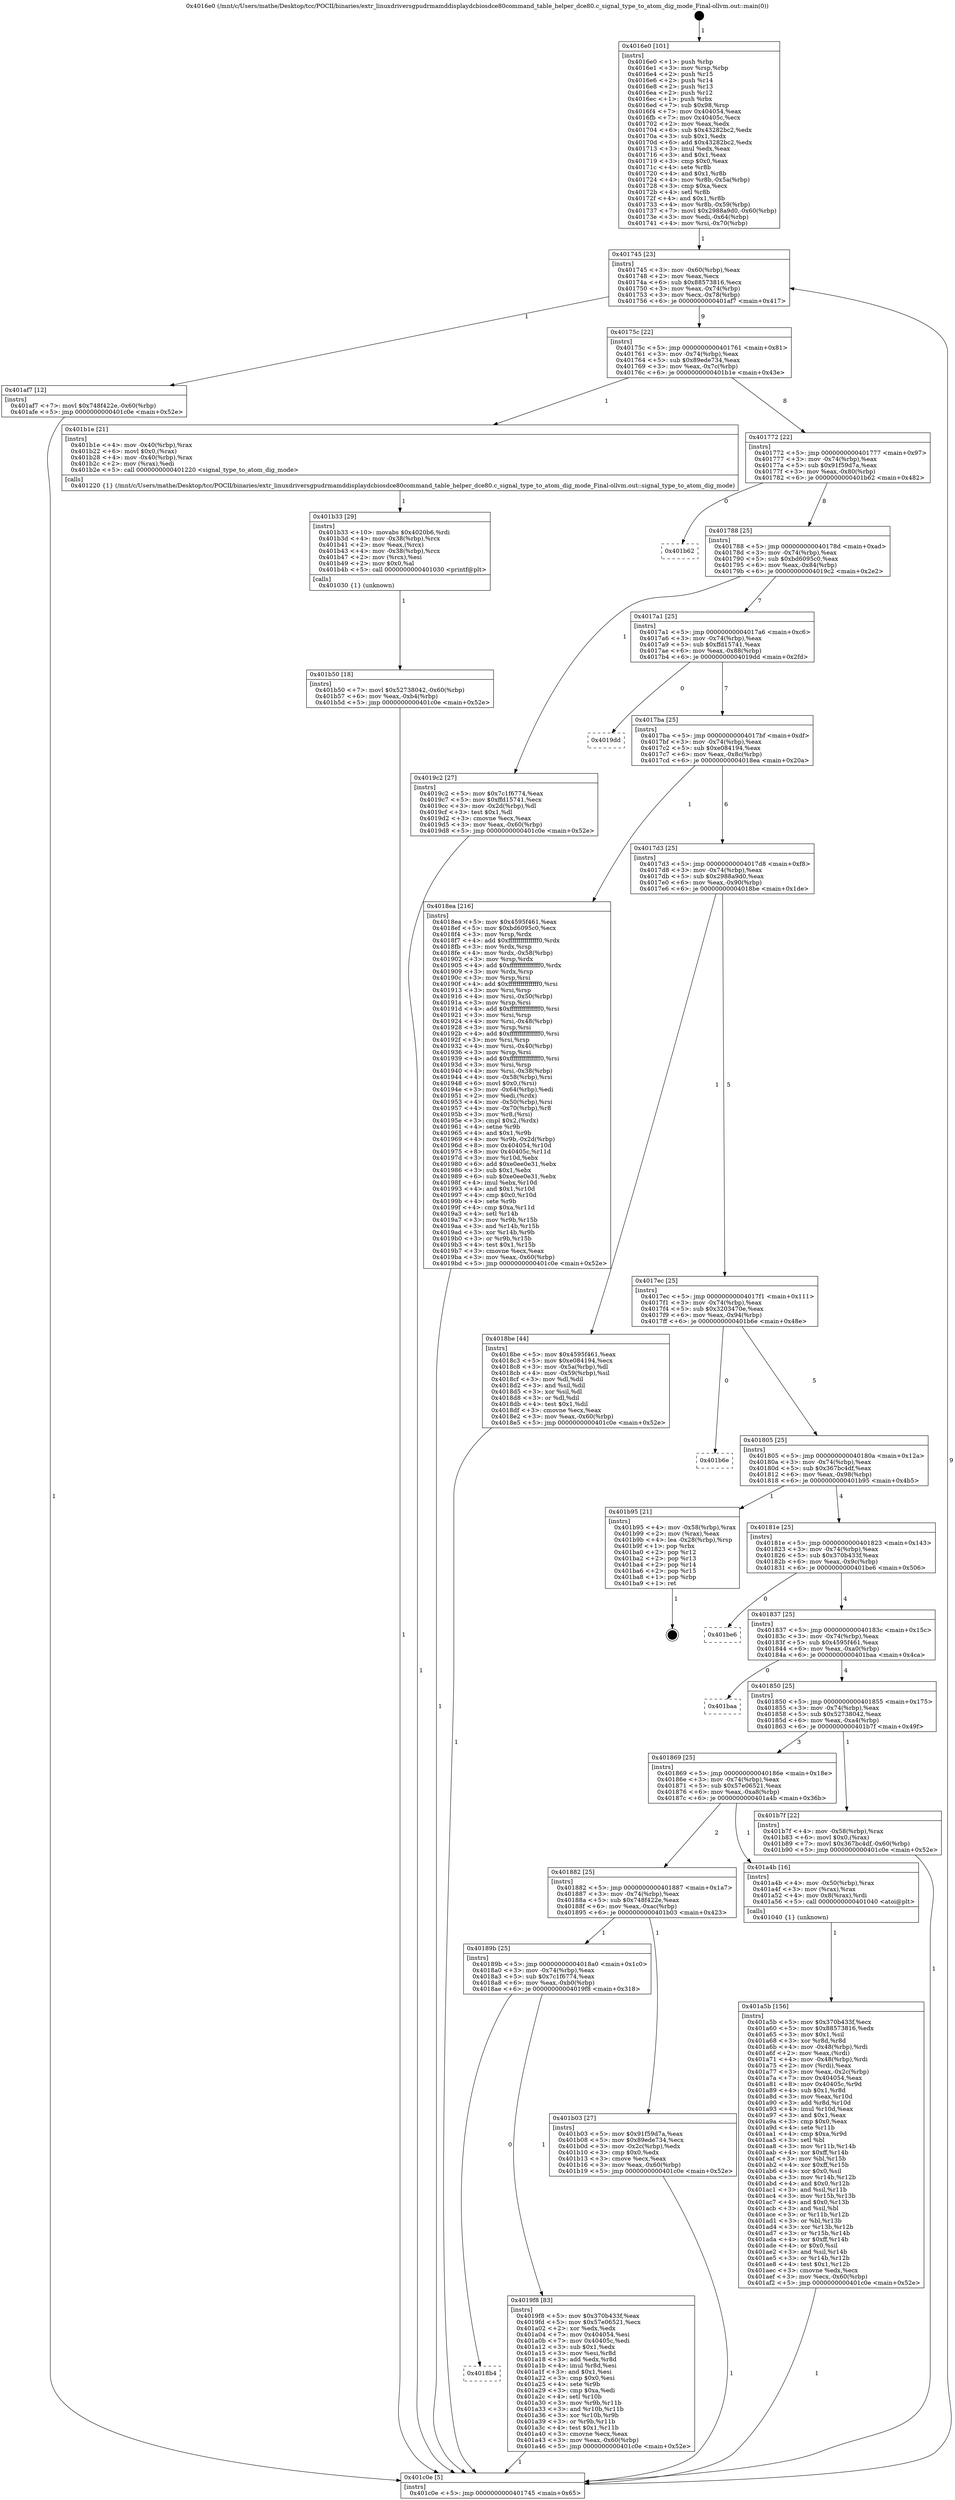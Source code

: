 digraph "0x4016e0" {
  label = "0x4016e0 (/mnt/c/Users/mathe/Desktop/tcc/POCII/binaries/extr_linuxdriversgpudrmamddisplaydcbiosdce80command_table_helper_dce80.c_signal_type_to_atom_dig_mode_Final-ollvm.out::main(0))"
  labelloc = "t"
  node[shape=record]

  Entry [label="",width=0.3,height=0.3,shape=circle,fillcolor=black,style=filled]
  "0x401745" [label="{
     0x401745 [23]\l
     | [instrs]\l
     &nbsp;&nbsp;0x401745 \<+3\>: mov -0x60(%rbp),%eax\l
     &nbsp;&nbsp;0x401748 \<+2\>: mov %eax,%ecx\l
     &nbsp;&nbsp;0x40174a \<+6\>: sub $0x88573816,%ecx\l
     &nbsp;&nbsp;0x401750 \<+3\>: mov %eax,-0x74(%rbp)\l
     &nbsp;&nbsp;0x401753 \<+3\>: mov %ecx,-0x78(%rbp)\l
     &nbsp;&nbsp;0x401756 \<+6\>: je 0000000000401af7 \<main+0x417\>\l
  }"]
  "0x401af7" [label="{
     0x401af7 [12]\l
     | [instrs]\l
     &nbsp;&nbsp;0x401af7 \<+7\>: movl $0x748f422e,-0x60(%rbp)\l
     &nbsp;&nbsp;0x401afe \<+5\>: jmp 0000000000401c0e \<main+0x52e\>\l
  }"]
  "0x40175c" [label="{
     0x40175c [22]\l
     | [instrs]\l
     &nbsp;&nbsp;0x40175c \<+5\>: jmp 0000000000401761 \<main+0x81\>\l
     &nbsp;&nbsp;0x401761 \<+3\>: mov -0x74(%rbp),%eax\l
     &nbsp;&nbsp;0x401764 \<+5\>: sub $0x89ede734,%eax\l
     &nbsp;&nbsp;0x401769 \<+3\>: mov %eax,-0x7c(%rbp)\l
     &nbsp;&nbsp;0x40176c \<+6\>: je 0000000000401b1e \<main+0x43e\>\l
  }"]
  Exit [label="",width=0.3,height=0.3,shape=circle,fillcolor=black,style=filled,peripheries=2]
  "0x401b1e" [label="{
     0x401b1e [21]\l
     | [instrs]\l
     &nbsp;&nbsp;0x401b1e \<+4\>: mov -0x40(%rbp),%rax\l
     &nbsp;&nbsp;0x401b22 \<+6\>: movl $0x0,(%rax)\l
     &nbsp;&nbsp;0x401b28 \<+4\>: mov -0x40(%rbp),%rax\l
     &nbsp;&nbsp;0x401b2c \<+2\>: mov (%rax),%edi\l
     &nbsp;&nbsp;0x401b2e \<+5\>: call 0000000000401220 \<signal_type_to_atom_dig_mode\>\l
     | [calls]\l
     &nbsp;&nbsp;0x401220 \{1\} (/mnt/c/Users/mathe/Desktop/tcc/POCII/binaries/extr_linuxdriversgpudrmamddisplaydcbiosdce80command_table_helper_dce80.c_signal_type_to_atom_dig_mode_Final-ollvm.out::signal_type_to_atom_dig_mode)\l
  }"]
  "0x401772" [label="{
     0x401772 [22]\l
     | [instrs]\l
     &nbsp;&nbsp;0x401772 \<+5\>: jmp 0000000000401777 \<main+0x97\>\l
     &nbsp;&nbsp;0x401777 \<+3\>: mov -0x74(%rbp),%eax\l
     &nbsp;&nbsp;0x40177a \<+5\>: sub $0x91f59d7a,%eax\l
     &nbsp;&nbsp;0x40177f \<+3\>: mov %eax,-0x80(%rbp)\l
     &nbsp;&nbsp;0x401782 \<+6\>: je 0000000000401b62 \<main+0x482\>\l
  }"]
  "0x401b50" [label="{
     0x401b50 [18]\l
     | [instrs]\l
     &nbsp;&nbsp;0x401b50 \<+7\>: movl $0x52738042,-0x60(%rbp)\l
     &nbsp;&nbsp;0x401b57 \<+6\>: mov %eax,-0xb4(%rbp)\l
     &nbsp;&nbsp;0x401b5d \<+5\>: jmp 0000000000401c0e \<main+0x52e\>\l
  }"]
  "0x401b62" [label="{
     0x401b62\l
  }", style=dashed]
  "0x401788" [label="{
     0x401788 [25]\l
     | [instrs]\l
     &nbsp;&nbsp;0x401788 \<+5\>: jmp 000000000040178d \<main+0xad\>\l
     &nbsp;&nbsp;0x40178d \<+3\>: mov -0x74(%rbp),%eax\l
     &nbsp;&nbsp;0x401790 \<+5\>: sub $0xbd6095c0,%eax\l
     &nbsp;&nbsp;0x401795 \<+6\>: mov %eax,-0x84(%rbp)\l
     &nbsp;&nbsp;0x40179b \<+6\>: je 00000000004019c2 \<main+0x2e2\>\l
  }"]
  "0x401b33" [label="{
     0x401b33 [29]\l
     | [instrs]\l
     &nbsp;&nbsp;0x401b33 \<+10\>: movabs $0x4020b6,%rdi\l
     &nbsp;&nbsp;0x401b3d \<+4\>: mov -0x38(%rbp),%rcx\l
     &nbsp;&nbsp;0x401b41 \<+2\>: mov %eax,(%rcx)\l
     &nbsp;&nbsp;0x401b43 \<+4\>: mov -0x38(%rbp),%rcx\l
     &nbsp;&nbsp;0x401b47 \<+2\>: mov (%rcx),%esi\l
     &nbsp;&nbsp;0x401b49 \<+2\>: mov $0x0,%al\l
     &nbsp;&nbsp;0x401b4b \<+5\>: call 0000000000401030 \<printf@plt\>\l
     | [calls]\l
     &nbsp;&nbsp;0x401030 \{1\} (unknown)\l
  }"]
  "0x4019c2" [label="{
     0x4019c2 [27]\l
     | [instrs]\l
     &nbsp;&nbsp;0x4019c2 \<+5\>: mov $0x7c1f6774,%eax\l
     &nbsp;&nbsp;0x4019c7 \<+5\>: mov $0xffd15741,%ecx\l
     &nbsp;&nbsp;0x4019cc \<+3\>: mov -0x2d(%rbp),%dl\l
     &nbsp;&nbsp;0x4019cf \<+3\>: test $0x1,%dl\l
     &nbsp;&nbsp;0x4019d2 \<+3\>: cmovne %ecx,%eax\l
     &nbsp;&nbsp;0x4019d5 \<+3\>: mov %eax,-0x60(%rbp)\l
     &nbsp;&nbsp;0x4019d8 \<+5\>: jmp 0000000000401c0e \<main+0x52e\>\l
  }"]
  "0x4017a1" [label="{
     0x4017a1 [25]\l
     | [instrs]\l
     &nbsp;&nbsp;0x4017a1 \<+5\>: jmp 00000000004017a6 \<main+0xc6\>\l
     &nbsp;&nbsp;0x4017a6 \<+3\>: mov -0x74(%rbp),%eax\l
     &nbsp;&nbsp;0x4017a9 \<+5\>: sub $0xffd15741,%eax\l
     &nbsp;&nbsp;0x4017ae \<+6\>: mov %eax,-0x88(%rbp)\l
     &nbsp;&nbsp;0x4017b4 \<+6\>: je 00000000004019dd \<main+0x2fd\>\l
  }"]
  "0x401a5b" [label="{
     0x401a5b [156]\l
     | [instrs]\l
     &nbsp;&nbsp;0x401a5b \<+5\>: mov $0x370b433f,%ecx\l
     &nbsp;&nbsp;0x401a60 \<+5\>: mov $0x88573816,%edx\l
     &nbsp;&nbsp;0x401a65 \<+3\>: mov $0x1,%sil\l
     &nbsp;&nbsp;0x401a68 \<+3\>: xor %r8d,%r8d\l
     &nbsp;&nbsp;0x401a6b \<+4\>: mov -0x48(%rbp),%rdi\l
     &nbsp;&nbsp;0x401a6f \<+2\>: mov %eax,(%rdi)\l
     &nbsp;&nbsp;0x401a71 \<+4\>: mov -0x48(%rbp),%rdi\l
     &nbsp;&nbsp;0x401a75 \<+2\>: mov (%rdi),%eax\l
     &nbsp;&nbsp;0x401a77 \<+3\>: mov %eax,-0x2c(%rbp)\l
     &nbsp;&nbsp;0x401a7a \<+7\>: mov 0x404054,%eax\l
     &nbsp;&nbsp;0x401a81 \<+8\>: mov 0x40405c,%r9d\l
     &nbsp;&nbsp;0x401a89 \<+4\>: sub $0x1,%r8d\l
     &nbsp;&nbsp;0x401a8d \<+3\>: mov %eax,%r10d\l
     &nbsp;&nbsp;0x401a90 \<+3\>: add %r8d,%r10d\l
     &nbsp;&nbsp;0x401a93 \<+4\>: imul %r10d,%eax\l
     &nbsp;&nbsp;0x401a97 \<+3\>: and $0x1,%eax\l
     &nbsp;&nbsp;0x401a9a \<+3\>: cmp $0x0,%eax\l
     &nbsp;&nbsp;0x401a9d \<+4\>: sete %r11b\l
     &nbsp;&nbsp;0x401aa1 \<+4\>: cmp $0xa,%r9d\l
     &nbsp;&nbsp;0x401aa5 \<+3\>: setl %bl\l
     &nbsp;&nbsp;0x401aa8 \<+3\>: mov %r11b,%r14b\l
     &nbsp;&nbsp;0x401aab \<+4\>: xor $0xff,%r14b\l
     &nbsp;&nbsp;0x401aaf \<+3\>: mov %bl,%r15b\l
     &nbsp;&nbsp;0x401ab2 \<+4\>: xor $0xff,%r15b\l
     &nbsp;&nbsp;0x401ab6 \<+4\>: xor $0x0,%sil\l
     &nbsp;&nbsp;0x401aba \<+3\>: mov %r14b,%r12b\l
     &nbsp;&nbsp;0x401abd \<+4\>: and $0x0,%r12b\l
     &nbsp;&nbsp;0x401ac1 \<+3\>: and %sil,%r11b\l
     &nbsp;&nbsp;0x401ac4 \<+3\>: mov %r15b,%r13b\l
     &nbsp;&nbsp;0x401ac7 \<+4\>: and $0x0,%r13b\l
     &nbsp;&nbsp;0x401acb \<+3\>: and %sil,%bl\l
     &nbsp;&nbsp;0x401ace \<+3\>: or %r11b,%r12b\l
     &nbsp;&nbsp;0x401ad1 \<+3\>: or %bl,%r13b\l
     &nbsp;&nbsp;0x401ad4 \<+3\>: xor %r13b,%r12b\l
     &nbsp;&nbsp;0x401ad7 \<+3\>: or %r15b,%r14b\l
     &nbsp;&nbsp;0x401ada \<+4\>: xor $0xff,%r14b\l
     &nbsp;&nbsp;0x401ade \<+4\>: or $0x0,%sil\l
     &nbsp;&nbsp;0x401ae2 \<+3\>: and %sil,%r14b\l
     &nbsp;&nbsp;0x401ae5 \<+3\>: or %r14b,%r12b\l
     &nbsp;&nbsp;0x401ae8 \<+4\>: test $0x1,%r12b\l
     &nbsp;&nbsp;0x401aec \<+3\>: cmovne %edx,%ecx\l
     &nbsp;&nbsp;0x401aef \<+3\>: mov %ecx,-0x60(%rbp)\l
     &nbsp;&nbsp;0x401af2 \<+5\>: jmp 0000000000401c0e \<main+0x52e\>\l
  }"]
  "0x4019dd" [label="{
     0x4019dd\l
  }", style=dashed]
  "0x4017ba" [label="{
     0x4017ba [25]\l
     | [instrs]\l
     &nbsp;&nbsp;0x4017ba \<+5\>: jmp 00000000004017bf \<main+0xdf\>\l
     &nbsp;&nbsp;0x4017bf \<+3\>: mov -0x74(%rbp),%eax\l
     &nbsp;&nbsp;0x4017c2 \<+5\>: sub $0xe084194,%eax\l
     &nbsp;&nbsp;0x4017c7 \<+6\>: mov %eax,-0x8c(%rbp)\l
     &nbsp;&nbsp;0x4017cd \<+6\>: je 00000000004018ea \<main+0x20a\>\l
  }"]
  "0x4018b4" [label="{
     0x4018b4\l
  }", style=dashed]
  "0x4018ea" [label="{
     0x4018ea [216]\l
     | [instrs]\l
     &nbsp;&nbsp;0x4018ea \<+5\>: mov $0x4595f461,%eax\l
     &nbsp;&nbsp;0x4018ef \<+5\>: mov $0xbd6095c0,%ecx\l
     &nbsp;&nbsp;0x4018f4 \<+3\>: mov %rsp,%rdx\l
     &nbsp;&nbsp;0x4018f7 \<+4\>: add $0xfffffffffffffff0,%rdx\l
     &nbsp;&nbsp;0x4018fb \<+3\>: mov %rdx,%rsp\l
     &nbsp;&nbsp;0x4018fe \<+4\>: mov %rdx,-0x58(%rbp)\l
     &nbsp;&nbsp;0x401902 \<+3\>: mov %rsp,%rdx\l
     &nbsp;&nbsp;0x401905 \<+4\>: add $0xfffffffffffffff0,%rdx\l
     &nbsp;&nbsp;0x401909 \<+3\>: mov %rdx,%rsp\l
     &nbsp;&nbsp;0x40190c \<+3\>: mov %rsp,%rsi\l
     &nbsp;&nbsp;0x40190f \<+4\>: add $0xfffffffffffffff0,%rsi\l
     &nbsp;&nbsp;0x401913 \<+3\>: mov %rsi,%rsp\l
     &nbsp;&nbsp;0x401916 \<+4\>: mov %rsi,-0x50(%rbp)\l
     &nbsp;&nbsp;0x40191a \<+3\>: mov %rsp,%rsi\l
     &nbsp;&nbsp;0x40191d \<+4\>: add $0xfffffffffffffff0,%rsi\l
     &nbsp;&nbsp;0x401921 \<+3\>: mov %rsi,%rsp\l
     &nbsp;&nbsp;0x401924 \<+4\>: mov %rsi,-0x48(%rbp)\l
     &nbsp;&nbsp;0x401928 \<+3\>: mov %rsp,%rsi\l
     &nbsp;&nbsp;0x40192b \<+4\>: add $0xfffffffffffffff0,%rsi\l
     &nbsp;&nbsp;0x40192f \<+3\>: mov %rsi,%rsp\l
     &nbsp;&nbsp;0x401932 \<+4\>: mov %rsi,-0x40(%rbp)\l
     &nbsp;&nbsp;0x401936 \<+3\>: mov %rsp,%rsi\l
     &nbsp;&nbsp;0x401939 \<+4\>: add $0xfffffffffffffff0,%rsi\l
     &nbsp;&nbsp;0x40193d \<+3\>: mov %rsi,%rsp\l
     &nbsp;&nbsp;0x401940 \<+4\>: mov %rsi,-0x38(%rbp)\l
     &nbsp;&nbsp;0x401944 \<+4\>: mov -0x58(%rbp),%rsi\l
     &nbsp;&nbsp;0x401948 \<+6\>: movl $0x0,(%rsi)\l
     &nbsp;&nbsp;0x40194e \<+3\>: mov -0x64(%rbp),%edi\l
     &nbsp;&nbsp;0x401951 \<+2\>: mov %edi,(%rdx)\l
     &nbsp;&nbsp;0x401953 \<+4\>: mov -0x50(%rbp),%rsi\l
     &nbsp;&nbsp;0x401957 \<+4\>: mov -0x70(%rbp),%r8\l
     &nbsp;&nbsp;0x40195b \<+3\>: mov %r8,(%rsi)\l
     &nbsp;&nbsp;0x40195e \<+3\>: cmpl $0x2,(%rdx)\l
     &nbsp;&nbsp;0x401961 \<+4\>: setne %r9b\l
     &nbsp;&nbsp;0x401965 \<+4\>: and $0x1,%r9b\l
     &nbsp;&nbsp;0x401969 \<+4\>: mov %r9b,-0x2d(%rbp)\l
     &nbsp;&nbsp;0x40196d \<+8\>: mov 0x404054,%r10d\l
     &nbsp;&nbsp;0x401975 \<+8\>: mov 0x40405c,%r11d\l
     &nbsp;&nbsp;0x40197d \<+3\>: mov %r10d,%ebx\l
     &nbsp;&nbsp;0x401980 \<+6\>: add $0xe0ee0e31,%ebx\l
     &nbsp;&nbsp;0x401986 \<+3\>: sub $0x1,%ebx\l
     &nbsp;&nbsp;0x401989 \<+6\>: sub $0xe0ee0e31,%ebx\l
     &nbsp;&nbsp;0x40198f \<+4\>: imul %ebx,%r10d\l
     &nbsp;&nbsp;0x401993 \<+4\>: and $0x1,%r10d\l
     &nbsp;&nbsp;0x401997 \<+4\>: cmp $0x0,%r10d\l
     &nbsp;&nbsp;0x40199b \<+4\>: sete %r9b\l
     &nbsp;&nbsp;0x40199f \<+4\>: cmp $0xa,%r11d\l
     &nbsp;&nbsp;0x4019a3 \<+4\>: setl %r14b\l
     &nbsp;&nbsp;0x4019a7 \<+3\>: mov %r9b,%r15b\l
     &nbsp;&nbsp;0x4019aa \<+3\>: and %r14b,%r15b\l
     &nbsp;&nbsp;0x4019ad \<+3\>: xor %r14b,%r9b\l
     &nbsp;&nbsp;0x4019b0 \<+3\>: or %r9b,%r15b\l
     &nbsp;&nbsp;0x4019b3 \<+4\>: test $0x1,%r15b\l
     &nbsp;&nbsp;0x4019b7 \<+3\>: cmovne %ecx,%eax\l
     &nbsp;&nbsp;0x4019ba \<+3\>: mov %eax,-0x60(%rbp)\l
     &nbsp;&nbsp;0x4019bd \<+5\>: jmp 0000000000401c0e \<main+0x52e\>\l
  }"]
  "0x4017d3" [label="{
     0x4017d3 [25]\l
     | [instrs]\l
     &nbsp;&nbsp;0x4017d3 \<+5\>: jmp 00000000004017d8 \<main+0xf8\>\l
     &nbsp;&nbsp;0x4017d8 \<+3\>: mov -0x74(%rbp),%eax\l
     &nbsp;&nbsp;0x4017db \<+5\>: sub $0x2988a9d0,%eax\l
     &nbsp;&nbsp;0x4017e0 \<+6\>: mov %eax,-0x90(%rbp)\l
     &nbsp;&nbsp;0x4017e6 \<+6\>: je 00000000004018be \<main+0x1de\>\l
  }"]
  "0x4019f8" [label="{
     0x4019f8 [83]\l
     | [instrs]\l
     &nbsp;&nbsp;0x4019f8 \<+5\>: mov $0x370b433f,%eax\l
     &nbsp;&nbsp;0x4019fd \<+5\>: mov $0x57e06521,%ecx\l
     &nbsp;&nbsp;0x401a02 \<+2\>: xor %edx,%edx\l
     &nbsp;&nbsp;0x401a04 \<+7\>: mov 0x404054,%esi\l
     &nbsp;&nbsp;0x401a0b \<+7\>: mov 0x40405c,%edi\l
     &nbsp;&nbsp;0x401a12 \<+3\>: sub $0x1,%edx\l
     &nbsp;&nbsp;0x401a15 \<+3\>: mov %esi,%r8d\l
     &nbsp;&nbsp;0x401a18 \<+3\>: add %edx,%r8d\l
     &nbsp;&nbsp;0x401a1b \<+4\>: imul %r8d,%esi\l
     &nbsp;&nbsp;0x401a1f \<+3\>: and $0x1,%esi\l
     &nbsp;&nbsp;0x401a22 \<+3\>: cmp $0x0,%esi\l
     &nbsp;&nbsp;0x401a25 \<+4\>: sete %r9b\l
     &nbsp;&nbsp;0x401a29 \<+3\>: cmp $0xa,%edi\l
     &nbsp;&nbsp;0x401a2c \<+4\>: setl %r10b\l
     &nbsp;&nbsp;0x401a30 \<+3\>: mov %r9b,%r11b\l
     &nbsp;&nbsp;0x401a33 \<+3\>: and %r10b,%r11b\l
     &nbsp;&nbsp;0x401a36 \<+3\>: xor %r10b,%r9b\l
     &nbsp;&nbsp;0x401a39 \<+3\>: or %r9b,%r11b\l
     &nbsp;&nbsp;0x401a3c \<+4\>: test $0x1,%r11b\l
     &nbsp;&nbsp;0x401a40 \<+3\>: cmovne %ecx,%eax\l
     &nbsp;&nbsp;0x401a43 \<+3\>: mov %eax,-0x60(%rbp)\l
     &nbsp;&nbsp;0x401a46 \<+5\>: jmp 0000000000401c0e \<main+0x52e\>\l
  }"]
  "0x4018be" [label="{
     0x4018be [44]\l
     | [instrs]\l
     &nbsp;&nbsp;0x4018be \<+5\>: mov $0x4595f461,%eax\l
     &nbsp;&nbsp;0x4018c3 \<+5\>: mov $0xe084194,%ecx\l
     &nbsp;&nbsp;0x4018c8 \<+3\>: mov -0x5a(%rbp),%dl\l
     &nbsp;&nbsp;0x4018cb \<+4\>: mov -0x59(%rbp),%sil\l
     &nbsp;&nbsp;0x4018cf \<+3\>: mov %dl,%dil\l
     &nbsp;&nbsp;0x4018d2 \<+3\>: and %sil,%dil\l
     &nbsp;&nbsp;0x4018d5 \<+3\>: xor %sil,%dl\l
     &nbsp;&nbsp;0x4018d8 \<+3\>: or %dl,%dil\l
     &nbsp;&nbsp;0x4018db \<+4\>: test $0x1,%dil\l
     &nbsp;&nbsp;0x4018df \<+3\>: cmovne %ecx,%eax\l
     &nbsp;&nbsp;0x4018e2 \<+3\>: mov %eax,-0x60(%rbp)\l
     &nbsp;&nbsp;0x4018e5 \<+5\>: jmp 0000000000401c0e \<main+0x52e\>\l
  }"]
  "0x4017ec" [label="{
     0x4017ec [25]\l
     | [instrs]\l
     &nbsp;&nbsp;0x4017ec \<+5\>: jmp 00000000004017f1 \<main+0x111\>\l
     &nbsp;&nbsp;0x4017f1 \<+3\>: mov -0x74(%rbp),%eax\l
     &nbsp;&nbsp;0x4017f4 \<+5\>: sub $0x3203470e,%eax\l
     &nbsp;&nbsp;0x4017f9 \<+6\>: mov %eax,-0x94(%rbp)\l
     &nbsp;&nbsp;0x4017ff \<+6\>: je 0000000000401b6e \<main+0x48e\>\l
  }"]
  "0x401c0e" [label="{
     0x401c0e [5]\l
     | [instrs]\l
     &nbsp;&nbsp;0x401c0e \<+5\>: jmp 0000000000401745 \<main+0x65\>\l
  }"]
  "0x4016e0" [label="{
     0x4016e0 [101]\l
     | [instrs]\l
     &nbsp;&nbsp;0x4016e0 \<+1\>: push %rbp\l
     &nbsp;&nbsp;0x4016e1 \<+3\>: mov %rsp,%rbp\l
     &nbsp;&nbsp;0x4016e4 \<+2\>: push %r15\l
     &nbsp;&nbsp;0x4016e6 \<+2\>: push %r14\l
     &nbsp;&nbsp;0x4016e8 \<+2\>: push %r13\l
     &nbsp;&nbsp;0x4016ea \<+2\>: push %r12\l
     &nbsp;&nbsp;0x4016ec \<+1\>: push %rbx\l
     &nbsp;&nbsp;0x4016ed \<+7\>: sub $0x98,%rsp\l
     &nbsp;&nbsp;0x4016f4 \<+7\>: mov 0x404054,%eax\l
     &nbsp;&nbsp;0x4016fb \<+7\>: mov 0x40405c,%ecx\l
     &nbsp;&nbsp;0x401702 \<+2\>: mov %eax,%edx\l
     &nbsp;&nbsp;0x401704 \<+6\>: sub $0x43282bc2,%edx\l
     &nbsp;&nbsp;0x40170a \<+3\>: sub $0x1,%edx\l
     &nbsp;&nbsp;0x40170d \<+6\>: add $0x43282bc2,%edx\l
     &nbsp;&nbsp;0x401713 \<+3\>: imul %edx,%eax\l
     &nbsp;&nbsp;0x401716 \<+3\>: and $0x1,%eax\l
     &nbsp;&nbsp;0x401719 \<+3\>: cmp $0x0,%eax\l
     &nbsp;&nbsp;0x40171c \<+4\>: sete %r8b\l
     &nbsp;&nbsp;0x401720 \<+4\>: and $0x1,%r8b\l
     &nbsp;&nbsp;0x401724 \<+4\>: mov %r8b,-0x5a(%rbp)\l
     &nbsp;&nbsp;0x401728 \<+3\>: cmp $0xa,%ecx\l
     &nbsp;&nbsp;0x40172b \<+4\>: setl %r8b\l
     &nbsp;&nbsp;0x40172f \<+4\>: and $0x1,%r8b\l
     &nbsp;&nbsp;0x401733 \<+4\>: mov %r8b,-0x59(%rbp)\l
     &nbsp;&nbsp;0x401737 \<+7\>: movl $0x2988a9d0,-0x60(%rbp)\l
     &nbsp;&nbsp;0x40173e \<+3\>: mov %edi,-0x64(%rbp)\l
     &nbsp;&nbsp;0x401741 \<+4\>: mov %rsi,-0x70(%rbp)\l
  }"]
  "0x40189b" [label="{
     0x40189b [25]\l
     | [instrs]\l
     &nbsp;&nbsp;0x40189b \<+5\>: jmp 00000000004018a0 \<main+0x1c0\>\l
     &nbsp;&nbsp;0x4018a0 \<+3\>: mov -0x74(%rbp),%eax\l
     &nbsp;&nbsp;0x4018a3 \<+5\>: sub $0x7c1f6774,%eax\l
     &nbsp;&nbsp;0x4018a8 \<+6\>: mov %eax,-0xb0(%rbp)\l
     &nbsp;&nbsp;0x4018ae \<+6\>: je 00000000004019f8 \<main+0x318\>\l
  }"]
  "0x401b6e" [label="{
     0x401b6e\l
  }", style=dashed]
  "0x401805" [label="{
     0x401805 [25]\l
     | [instrs]\l
     &nbsp;&nbsp;0x401805 \<+5\>: jmp 000000000040180a \<main+0x12a\>\l
     &nbsp;&nbsp;0x40180a \<+3\>: mov -0x74(%rbp),%eax\l
     &nbsp;&nbsp;0x40180d \<+5\>: sub $0x367bc4df,%eax\l
     &nbsp;&nbsp;0x401812 \<+6\>: mov %eax,-0x98(%rbp)\l
     &nbsp;&nbsp;0x401818 \<+6\>: je 0000000000401b95 \<main+0x4b5\>\l
  }"]
  "0x401b03" [label="{
     0x401b03 [27]\l
     | [instrs]\l
     &nbsp;&nbsp;0x401b03 \<+5\>: mov $0x91f59d7a,%eax\l
     &nbsp;&nbsp;0x401b08 \<+5\>: mov $0x89ede734,%ecx\l
     &nbsp;&nbsp;0x401b0d \<+3\>: mov -0x2c(%rbp),%edx\l
     &nbsp;&nbsp;0x401b10 \<+3\>: cmp $0x0,%edx\l
     &nbsp;&nbsp;0x401b13 \<+3\>: cmove %ecx,%eax\l
     &nbsp;&nbsp;0x401b16 \<+3\>: mov %eax,-0x60(%rbp)\l
     &nbsp;&nbsp;0x401b19 \<+5\>: jmp 0000000000401c0e \<main+0x52e\>\l
  }"]
  "0x401b95" [label="{
     0x401b95 [21]\l
     | [instrs]\l
     &nbsp;&nbsp;0x401b95 \<+4\>: mov -0x58(%rbp),%rax\l
     &nbsp;&nbsp;0x401b99 \<+2\>: mov (%rax),%eax\l
     &nbsp;&nbsp;0x401b9b \<+4\>: lea -0x28(%rbp),%rsp\l
     &nbsp;&nbsp;0x401b9f \<+1\>: pop %rbx\l
     &nbsp;&nbsp;0x401ba0 \<+2\>: pop %r12\l
     &nbsp;&nbsp;0x401ba2 \<+2\>: pop %r13\l
     &nbsp;&nbsp;0x401ba4 \<+2\>: pop %r14\l
     &nbsp;&nbsp;0x401ba6 \<+2\>: pop %r15\l
     &nbsp;&nbsp;0x401ba8 \<+1\>: pop %rbp\l
     &nbsp;&nbsp;0x401ba9 \<+1\>: ret\l
  }"]
  "0x40181e" [label="{
     0x40181e [25]\l
     | [instrs]\l
     &nbsp;&nbsp;0x40181e \<+5\>: jmp 0000000000401823 \<main+0x143\>\l
     &nbsp;&nbsp;0x401823 \<+3\>: mov -0x74(%rbp),%eax\l
     &nbsp;&nbsp;0x401826 \<+5\>: sub $0x370b433f,%eax\l
     &nbsp;&nbsp;0x40182b \<+6\>: mov %eax,-0x9c(%rbp)\l
     &nbsp;&nbsp;0x401831 \<+6\>: je 0000000000401be6 \<main+0x506\>\l
  }"]
  "0x401882" [label="{
     0x401882 [25]\l
     | [instrs]\l
     &nbsp;&nbsp;0x401882 \<+5\>: jmp 0000000000401887 \<main+0x1a7\>\l
     &nbsp;&nbsp;0x401887 \<+3\>: mov -0x74(%rbp),%eax\l
     &nbsp;&nbsp;0x40188a \<+5\>: sub $0x748f422e,%eax\l
     &nbsp;&nbsp;0x40188f \<+6\>: mov %eax,-0xac(%rbp)\l
     &nbsp;&nbsp;0x401895 \<+6\>: je 0000000000401b03 \<main+0x423\>\l
  }"]
  "0x401be6" [label="{
     0x401be6\l
  }", style=dashed]
  "0x401837" [label="{
     0x401837 [25]\l
     | [instrs]\l
     &nbsp;&nbsp;0x401837 \<+5\>: jmp 000000000040183c \<main+0x15c\>\l
     &nbsp;&nbsp;0x40183c \<+3\>: mov -0x74(%rbp),%eax\l
     &nbsp;&nbsp;0x40183f \<+5\>: sub $0x4595f461,%eax\l
     &nbsp;&nbsp;0x401844 \<+6\>: mov %eax,-0xa0(%rbp)\l
     &nbsp;&nbsp;0x40184a \<+6\>: je 0000000000401baa \<main+0x4ca\>\l
  }"]
  "0x401a4b" [label="{
     0x401a4b [16]\l
     | [instrs]\l
     &nbsp;&nbsp;0x401a4b \<+4\>: mov -0x50(%rbp),%rax\l
     &nbsp;&nbsp;0x401a4f \<+3\>: mov (%rax),%rax\l
     &nbsp;&nbsp;0x401a52 \<+4\>: mov 0x8(%rax),%rdi\l
     &nbsp;&nbsp;0x401a56 \<+5\>: call 0000000000401040 \<atoi@plt\>\l
     | [calls]\l
     &nbsp;&nbsp;0x401040 \{1\} (unknown)\l
  }"]
  "0x401baa" [label="{
     0x401baa\l
  }", style=dashed]
  "0x401850" [label="{
     0x401850 [25]\l
     | [instrs]\l
     &nbsp;&nbsp;0x401850 \<+5\>: jmp 0000000000401855 \<main+0x175\>\l
     &nbsp;&nbsp;0x401855 \<+3\>: mov -0x74(%rbp),%eax\l
     &nbsp;&nbsp;0x401858 \<+5\>: sub $0x52738042,%eax\l
     &nbsp;&nbsp;0x40185d \<+6\>: mov %eax,-0xa4(%rbp)\l
     &nbsp;&nbsp;0x401863 \<+6\>: je 0000000000401b7f \<main+0x49f\>\l
  }"]
  "0x401869" [label="{
     0x401869 [25]\l
     | [instrs]\l
     &nbsp;&nbsp;0x401869 \<+5\>: jmp 000000000040186e \<main+0x18e\>\l
     &nbsp;&nbsp;0x40186e \<+3\>: mov -0x74(%rbp),%eax\l
     &nbsp;&nbsp;0x401871 \<+5\>: sub $0x57e06521,%eax\l
     &nbsp;&nbsp;0x401876 \<+6\>: mov %eax,-0xa8(%rbp)\l
     &nbsp;&nbsp;0x40187c \<+6\>: je 0000000000401a4b \<main+0x36b\>\l
  }"]
  "0x401b7f" [label="{
     0x401b7f [22]\l
     | [instrs]\l
     &nbsp;&nbsp;0x401b7f \<+4\>: mov -0x58(%rbp),%rax\l
     &nbsp;&nbsp;0x401b83 \<+6\>: movl $0x0,(%rax)\l
     &nbsp;&nbsp;0x401b89 \<+7\>: movl $0x367bc4df,-0x60(%rbp)\l
     &nbsp;&nbsp;0x401b90 \<+5\>: jmp 0000000000401c0e \<main+0x52e\>\l
  }"]
  Entry -> "0x4016e0" [label=" 1"]
  "0x401745" -> "0x401af7" [label=" 1"]
  "0x401745" -> "0x40175c" [label=" 9"]
  "0x401b95" -> Exit [label=" 1"]
  "0x40175c" -> "0x401b1e" [label=" 1"]
  "0x40175c" -> "0x401772" [label=" 8"]
  "0x401b7f" -> "0x401c0e" [label=" 1"]
  "0x401772" -> "0x401b62" [label=" 0"]
  "0x401772" -> "0x401788" [label=" 8"]
  "0x401b50" -> "0x401c0e" [label=" 1"]
  "0x401788" -> "0x4019c2" [label=" 1"]
  "0x401788" -> "0x4017a1" [label=" 7"]
  "0x401b33" -> "0x401b50" [label=" 1"]
  "0x4017a1" -> "0x4019dd" [label=" 0"]
  "0x4017a1" -> "0x4017ba" [label=" 7"]
  "0x401b1e" -> "0x401b33" [label=" 1"]
  "0x4017ba" -> "0x4018ea" [label=" 1"]
  "0x4017ba" -> "0x4017d3" [label=" 6"]
  "0x401b03" -> "0x401c0e" [label=" 1"]
  "0x4017d3" -> "0x4018be" [label=" 1"]
  "0x4017d3" -> "0x4017ec" [label=" 5"]
  "0x4018be" -> "0x401c0e" [label=" 1"]
  "0x4016e0" -> "0x401745" [label=" 1"]
  "0x401c0e" -> "0x401745" [label=" 9"]
  "0x4018ea" -> "0x401c0e" [label=" 1"]
  "0x4019c2" -> "0x401c0e" [label=" 1"]
  "0x401af7" -> "0x401c0e" [label=" 1"]
  "0x4017ec" -> "0x401b6e" [label=" 0"]
  "0x4017ec" -> "0x401805" [label=" 5"]
  "0x401a4b" -> "0x401a5b" [label=" 1"]
  "0x401805" -> "0x401b95" [label=" 1"]
  "0x401805" -> "0x40181e" [label=" 4"]
  "0x4019f8" -> "0x401c0e" [label=" 1"]
  "0x40181e" -> "0x401be6" [label=" 0"]
  "0x40181e" -> "0x401837" [label=" 4"]
  "0x40189b" -> "0x4019f8" [label=" 1"]
  "0x401837" -> "0x401baa" [label=" 0"]
  "0x401837" -> "0x401850" [label=" 4"]
  "0x401a5b" -> "0x401c0e" [label=" 1"]
  "0x401850" -> "0x401b7f" [label=" 1"]
  "0x401850" -> "0x401869" [label=" 3"]
  "0x401882" -> "0x40189b" [label=" 1"]
  "0x401869" -> "0x401a4b" [label=" 1"]
  "0x401869" -> "0x401882" [label=" 2"]
  "0x40189b" -> "0x4018b4" [label=" 0"]
  "0x401882" -> "0x401b03" [label=" 1"]
}
